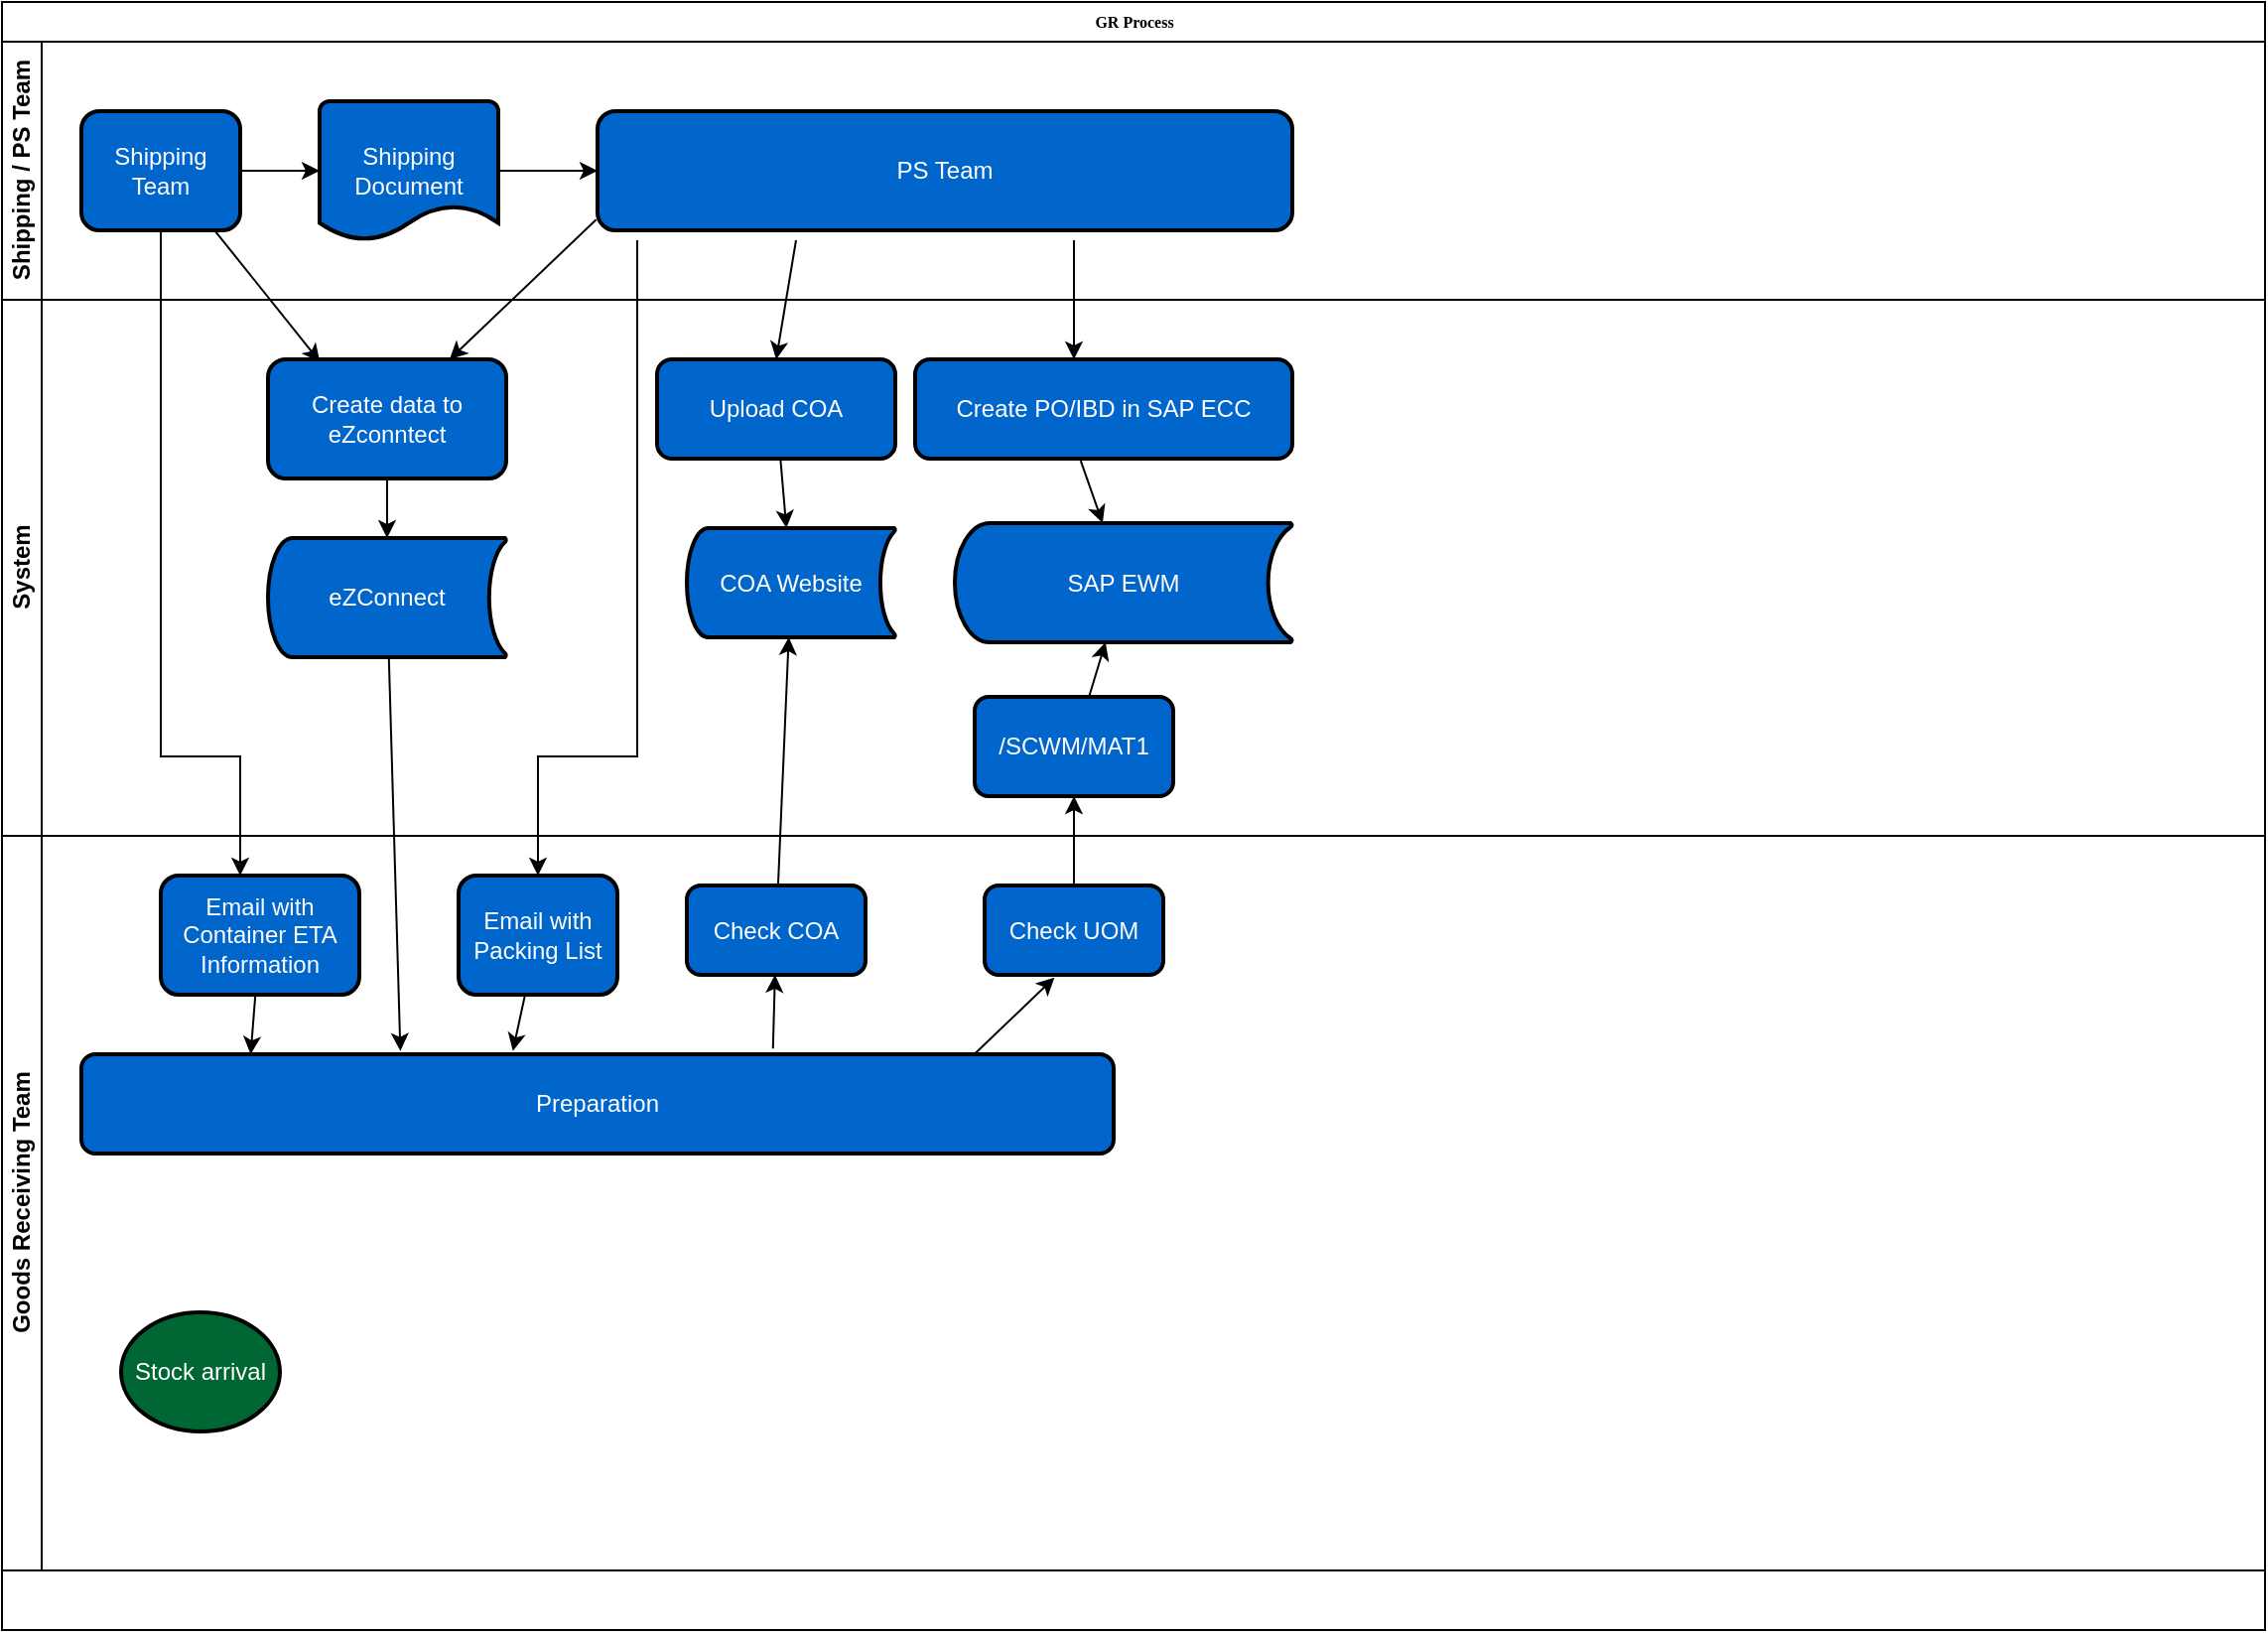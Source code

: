 <mxfile version="20.0.1" type="github">
  <diagram name="Page-1" id="c7488fd3-1785-93aa-aadb-54a6760d102a">
    <mxGraphModel dx="1489" dy="662" grid="1" gridSize="10" guides="1" tooltips="1" connect="1" arrows="1" fold="1" page="1" pageScale="1" pageWidth="1169" pageHeight="827" background="none" math="0" shadow="0">
      <root>
        <mxCell id="0" />
        <mxCell id="1" parent="0" />
        <mxCell id="2b4e8129b02d487f-1" value="GR Process" style="swimlane;html=1;childLayout=stackLayout;horizontal=1;startSize=20;horizontalStack=0;rounded=0;shadow=0;labelBackgroundColor=none;strokeWidth=1;fontFamily=Verdana;fontSize=8;align=center;" parent="1" vertex="1">
          <mxGeometry width="1140" height="820" as="geometry" />
        </mxCell>
        <mxCell id="Em4Xbs_RXhP2ANwOyE7_-39" value="" style="edgeStyle=none;rounded=0;orthogonalLoop=1;jettySize=auto;html=1;fontFamily=Helvetica;fontSize=12;fontColor=#FFFFFF;exitX=-0.002;exitY=0.911;exitDx=0;exitDy=0;exitPerimeter=0;" edge="1" parent="2b4e8129b02d487f-1" source="Em4Xbs_RXhP2ANwOyE7_-24" target="Em4Xbs_RXhP2ANwOyE7_-38">
          <mxGeometry relative="1" as="geometry" />
        </mxCell>
        <mxCell id="Em4Xbs_RXhP2ANwOyE7_-50" value="" style="edgeStyle=none;rounded=0;orthogonalLoop=1;jettySize=auto;html=1;fontFamily=Helvetica;fontSize=12;fontColor=#FFFFFF;" edge="1" parent="2b4e8129b02d487f-1">
          <mxGeometry relative="1" as="geometry">
            <mxPoint x="540" y="120" as="sourcePoint" />
            <mxPoint x="540" y="180" as="targetPoint" />
          </mxGeometry>
        </mxCell>
        <mxCell id="Em4Xbs_RXhP2ANwOyE7_-51" style="edgeStyle=none;rounded=0;orthogonalLoop=1;jettySize=auto;html=1;fontFamily=Helvetica;fontSize=12;fontColor=#FFFFFF;entryX=0.5;entryY=0;entryDx=0;entryDy=0;entryPerimeter=0;" edge="1" parent="2b4e8129b02d487f-1" target="Em4Xbs_RXhP2ANwOyE7_-27">
          <mxGeometry relative="1" as="geometry">
            <mxPoint x="400" y="120" as="sourcePoint" />
          </mxGeometry>
        </mxCell>
        <mxCell id="2b4e8129b02d487f-2" value="Shipping / PS Team" style="swimlane;html=1;startSize=20;horizontal=0;" parent="2b4e8129b02d487f-1" vertex="1">
          <mxGeometry y="20" width="1140" height="130" as="geometry">
            <mxRectangle y="20" width="990" height="20" as="alternateBounds" />
          </mxGeometry>
        </mxCell>
        <mxCell id="Em4Xbs_RXhP2ANwOyE7_-25" value="" style="edgeStyle=orthogonalEdgeStyle;curved=1;rounded=0;orthogonalLoop=1;jettySize=auto;html=1;fontFamily=Helvetica;fontSize=12;fontColor=#FFFFFF;" edge="1" parent="2b4e8129b02d487f-2" source="Em4Xbs_RXhP2ANwOyE7_-11" target="Em4Xbs_RXhP2ANwOyE7_-24">
          <mxGeometry relative="1" as="geometry" />
        </mxCell>
        <mxCell id="Em4Xbs_RXhP2ANwOyE7_-11" value="Shipping Document" style="strokeWidth=2;html=1;shape=mxgraph.flowchart.document2;whiteSpace=wrap;size=0.25;fillColor=#0066CC;fontColor=#FFFFFF;" vertex="1" parent="2b4e8129b02d487f-2">
          <mxGeometry x="160" y="30" width="90" height="70" as="geometry" />
        </mxCell>
        <mxCell id="Em4Xbs_RXhP2ANwOyE7_-24" value="PS Team" style="rounded=1;whiteSpace=wrap;html=1;fillColor=#0066CC;fontColor=#FFFFFF;strokeWidth=2;" vertex="1" parent="2b4e8129b02d487f-2">
          <mxGeometry x="300" y="35" width="350" height="60" as="geometry" />
        </mxCell>
        <mxCell id="Em4Xbs_RXhP2ANwOyE7_-56" value="" style="edgeStyle=none;rounded=0;orthogonalLoop=1;jettySize=auto;html=1;fontFamily=Helvetica;fontSize=12;fontColor=#FFFFFF;" edge="1" parent="2b4e8129b02d487f-2" source="Em4Xbs_RXhP2ANwOyE7_-55" target="Em4Xbs_RXhP2ANwOyE7_-11">
          <mxGeometry relative="1" as="geometry" />
        </mxCell>
        <mxCell id="Em4Xbs_RXhP2ANwOyE7_-55" value="Shipping Team" style="rounded=1;whiteSpace=wrap;html=1;fillColor=#0066CC;fontColor=#FFFFFF;strokeWidth=2;" vertex="1" parent="2b4e8129b02d487f-2">
          <mxGeometry x="40" y="35" width="80" height="60" as="geometry" />
        </mxCell>
        <mxCell id="Em4Xbs_RXhP2ANwOyE7_-58" value="" style="edgeStyle=orthogonalEdgeStyle;rounded=0;orthogonalLoop=1;jettySize=auto;html=1;fontFamily=Helvetica;fontSize=12;fontColor=#FFFFFF;elbow=vertical;" edge="1" parent="2b4e8129b02d487f-1" source="Em4Xbs_RXhP2ANwOyE7_-55" target="Em4Xbs_RXhP2ANwOyE7_-57">
          <mxGeometry relative="1" as="geometry">
            <Array as="points">
              <mxPoint x="80" y="380" />
              <mxPoint x="120" y="380" />
            </Array>
          </mxGeometry>
        </mxCell>
        <mxCell id="Em4Xbs_RXhP2ANwOyE7_-59" value="" style="edgeStyle=elbowEdgeStyle;rounded=0;orthogonalLoop=1;jettySize=auto;html=1;fontFamily=Helvetica;fontSize=12;fontColor=#FFFFFF;entryX=0.5;entryY=0;entryDx=0;entryDy=0;elbow=vertical;" edge="1" parent="2b4e8129b02d487f-1" target="Em4Xbs_RXhP2ANwOyE7_-60">
          <mxGeometry relative="1" as="geometry">
            <mxPoint x="320" y="120" as="sourcePoint" />
            <mxPoint x="270" y="400" as="targetPoint" />
            <Array as="points">
              <mxPoint x="260" y="380" />
            </Array>
          </mxGeometry>
        </mxCell>
        <mxCell id="Em4Xbs_RXhP2ANwOyE7_-64" style="rounded=0;orthogonalLoop=1;jettySize=auto;elbow=vertical;html=1;exitX=0.835;exitY=0.994;exitDx=0;exitDy=0;entryX=0.218;entryY=0.022;entryDx=0;entryDy=0;entryPerimeter=0;fontFamily=Helvetica;fontSize=12;fontColor=#FFFFFF;exitPerimeter=0;" edge="1" parent="2b4e8129b02d487f-1" source="Em4Xbs_RXhP2ANwOyE7_-55" target="Em4Xbs_RXhP2ANwOyE7_-38">
          <mxGeometry relative="1" as="geometry" />
        </mxCell>
        <mxCell id="Em4Xbs_RXhP2ANwOyE7_-65" value="" style="edgeStyle=none;rounded=0;orthogonalLoop=1;jettySize=auto;html=1;fontFamily=Helvetica;fontSize=12;fontColor=#FFFFFF;elbow=vertical;" edge="1" parent="2b4e8129b02d487f-1" source="Em4Xbs_RXhP2ANwOyE7_-63" target="Em4Xbs_RXhP2ANwOyE7_-36">
          <mxGeometry relative="1" as="geometry" />
        </mxCell>
        <mxCell id="Em4Xbs_RXhP2ANwOyE7_-68" value="" style="edgeStyle=none;rounded=0;orthogonalLoop=1;jettySize=auto;html=1;fontFamily=Helvetica;fontSize=12;fontColor=#FFFFFF;elbow=vertical;" edge="1" parent="2b4e8129b02d487f-1" source="Em4Xbs_RXhP2ANwOyE7_-66" target="Em4Xbs_RXhP2ANwOyE7_-67">
          <mxGeometry relative="1" as="geometry" />
        </mxCell>
        <mxCell id="Em4Xbs_RXhP2ANwOyE7_-9" value="System" style="swimlane;html=1;startSize=20;horizontal=0;" vertex="1" parent="2b4e8129b02d487f-1">
          <mxGeometry y="150" width="1140" height="270" as="geometry" />
        </mxCell>
        <mxCell id="Em4Xbs_RXhP2ANwOyE7_-27" value="Upload COA" style="rounded=1;whiteSpace=wrap;html=1;fillColor=#0066CC;fontColor=#FFFFFF;strokeWidth=2;" vertex="1" parent="Em4Xbs_RXhP2ANwOyE7_-9">
          <mxGeometry x="330" y="30" width="120" height="50" as="geometry" />
        </mxCell>
        <mxCell id="Em4Xbs_RXhP2ANwOyE7_-34" value="SAP EWM" style="strokeWidth=2;html=1;shape=mxgraph.flowchart.stored_data;whiteSpace=wrap;fontFamily=Helvetica;fontSize=12;fontColor=#FFFFFF;fillColor=#0066CC;" vertex="1" parent="Em4Xbs_RXhP2ANwOyE7_-9">
          <mxGeometry x="480" y="112.5" width="170" height="60" as="geometry" />
        </mxCell>
        <mxCell id="Em4Xbs_RXhP2ANwOyE7_-36" value="COA Website" style="strokeWidth=2;html=1;shape=mxgraph.flowchart.stored_data;whiteSpace=wrap;fontFamily=Helvetica;fontSize=12;fontColor=#FFFFFF;fillColor=#0066CC;" vertex="1" parent="Em4Xbs_RXhP2ANwOyE7_-9">
          <mxGeometry x="345" y="115" width="105" height="55" as="geometry" />
        </mxCell>
        <mxCell id="Em4Xbs_RXhP2ANwOyE7_-37" value="" style="edgeStyle=none;rounded=0;orthogonalLoop=1;jettySize=auto;html=1;fontFamily=Helvetica;fontSize=12;fontColor=#FFFFFF;" edge="1" parent="Em4Xbs_RXhP2ANwOyE7_-9" source="Em4Xbs_RXhP2ANwOyE7_-27" target="Em4Xbs_RXhP2ANwOyE7_-36">
          <mxGeometry relative="1" as="geometry" />
        </mxCell>
        <mxCell id="Em4Xbs_RXhP2ANwOyE7_-45" value="" style="edgeStyle=none;rounded=0;orthogonalLoop=1;jettySize=auto;html=1;fontFamily=Helvetica;fontSize=12;fontColor=#FFFFFF;" edge="1" parent="Em4Xbs_RXhP2ANwOyE7_-9" source="Em4Xbs_RXhP2ANwOyE7_-38" target="Em4Xbs_RXhP2ANwOyE7_-44">
          <mxGeometry relative="1" as="geometry" />
        </mxCell>
        <mxCell id="Em4Xbs_RXhP2ANwOyE7_-38" value="Create data to eZconntect" style="rounded=1;whiteSpace=wrap;html=1;fillColor=#0066CC;fontColor=#FFFFFF;strokeWidth=2;" vertex="1" parent="Em4Xbs_RXhP2ANwOyE7_-9">
          <mxGeometry x="134" y="30" width="120" height="60" as="geometry" />
        </mxCell>
        <mxCell id="Em4Xbs_RXhP2ANwOyE7_-44" value="eZConnect" style="strokeWidth=2;html=1;shape=mxgraph.flowchart.stored_data;whiteSpace=wrap;fontFamily=Helvetica;fontSize=12;fontColor=#FFFFFF;fillColor=#0066CC;" vertex="1" parent="Em4Xbs_RXhP2ANwOyE7_-9">
          <mxGeometry x="134" y="120" width="120" height="60" as="geometry" />
        </mxCell>
        <mxCell id="Em4Xbs_RXhP2ANwOyE7_-62" value="" style="edgeStyle=none;rounded=0;orthogonalLoop=1;jettySize=auto;html=1;fontFamily=Helvetica;fontSize=12;fontColor=#FFFFFF;exitX=0.439;exitY=1.022;exitDx=0;exitDy=0;exitPerimeter=0;" edge="1" parent="Em4Xbs_RXhP2ANwOyE7_-9" source="Em4Xbs_RXhP2ANwOyE7_-61" target="Em4Xbs_RXhP2ANwOyE7_-34">
          <mxGeometry relative="1" as="geometry" />
        </mxCell>
        <mxCell id="Em4Xbs_RXhP2ANwOyE7_-61" value="Create PO/IBD in SAP ECC" style="rounded=1;whiteSpace=wrap;html=1;fillColor=#0066CC;fontColor=#FFFFFF;strokeWidth=2;" vertex="1" parent="Em4Xbs_RXhP2ANwOyE7_-9">
          <mxGeometry x="460" y="30" width="190" height="50" as="geometry" />
        </mxCell>
        <mxCell id="Em4Xbs_RXhP2ANwOyE7_-71" value="" style="edgeStyle=none;rounded=0;orthogonalLoop=1;jettySize=auto;html=1;fontFamily=Helvetica;fontSize=12;fontColor=#FFFFFF;elbow=vertical;" edge="1" parent="Em4Xbs_RXhP2ANwOyE7_-9" source="Em4Xbs_RXhP2ANwOyE7_-67" target="Em4Xbs_RXhP2ANwOyE7_-34">
          <mxGeometry relative="1" as="geometry" />
        </mxCell>
        <mxCell id="Em4Xbs_RXhP2ANwOyE7_-67" value="/SCWM/MAT1" style="rounded=1;whiteSpace=wrap;html=1;absoluteArcSize=1;arcSize=14;strokeWidth=2;fontFamily=Helvetica;fontSize=12;fontColor=#FFFFFF;fillColor=#0066CC;" vertex="1" parent="Em4Xbs_RXhP2ANwOyE7_-9">
          <mxGeometry x="490" y="200" width="100" height="50" as="geometry" />
        </mxCell>
        <mxCell id="2b4e8129b02d487f-3" value="Goods Receiving Team" style="swimlane;html=1;startSize=20;horizontal=0;" parent="2b4e8129b02d487f-1" vertex="1">
          <mxGeometry y="420" width="1140" height="370" as="geometry" />
        </mxCell>
        <mxCell id="Em4Xbs_RXhP2ANwOyE7_-10" value="Stock arrival" style="strokeWidth=2;html=1;shape=mxgraph.flowchart.start_2;whiteSpace=wrap;fillColor=#006633;fontColor=#FFFFFF;" vertex="1" parent="2b4e8129b02d487f-3">
          <mxGeometry x="60" y="240" width="80" height="60" as="geometry" />
        </mxCell>
        <mxCell id="Em4Xbs_RXhP2ANwOyE7_-72" value="" style="edgeStyle=none;rounded=0;orthogonalLoop=1;jettySize=auto;html=1;fontFamily=Helvetica;fontSize=12;fontColor=#FFFFFF;elbow=vertical;entryX=0.164;entryY=0;entryDx=0;entryDy=0;entryPerimeter=0;" edge="1" parent="2b4e8129b02d487f-3" source="Em4Xbs_RXhP2ANwOyE7_-57" target="Em4Xbs_RXhP2ANwOyE7_-69">
          <mxGeometry relative="1" as="geometry" />
        </mxCell>
        <mxCell id="Em4Xbs_RXhP2ANwOyE7_-57" value="Email with Container ETA Information" style="whiteSpace=wrap;html=1;fillColor=#0066CC;fontColor=#FFFFFF;rounded=1;strokeWidth=2;" vertex="1" parent="2b4e8129b02d487f-3">
          <mxGeometry x="80" y="20" width="100" height="60" as="geometry" />
        </mxCell>
        <mxCell id="Em4Xbs_RXhP2ANwOyE7_-73" value="" style="edgeStyle=none;rounded=0;orthogonalLoop=1;jettySize=auto;html=1;fontFamily=Helvetica;fontSize=12;fontColor=#FFFFFF;elbow=vertical;entryX=0.418;entryY=-0.033;entryDx=0;entryDy=0;entryPerimeter=0;" edge="1" parent="2b4e8129b02d487f-3" source="Em4Xbs_RXhP2ANwOyE7_-60" target="Em4Xbs_RXhP2ANwOyE7_-69">
          <mxGeometry relative="1" as="geometry" />
        </mxCell>
        <mxCell id="Em4Xbs_RXhP2ANwOyE7_-60" value="Email with Packing List" style="whiteSpace=wrap;html=1;fillColor=#0066CC;fontColor=#FFFFFF;rounded=1;strokeWidth=2;" vertex="1" parent="2b4e8129b02d487f-3">
          <mxGeometry x="230" y="20" width="80" height="60" as="geometry" />
        </mxCell>
        <mxCell id="Em4Xbs_RXhP2ANwOyE7_-63" value="Check COA" style="rounded=1;whiteSpace=wrap;html=1;absoluteArcSize=1;arcSize=14;strokeWidth=2;fontFamily=Helvetica;fontSize=12;fontColor=#FFFFFF;fillColor=#0066CC;" vertex="1" parent="2b4e8129b02d487f-3">
          <mxGeometry x="345" y="25" width="90" height="45" as="geometry" />
        </mxCell>
        <mxCell id="Em4Xbs_RXhP2ANwOyE7_-66" value="Check UOM" style="rounded=1;whiteSpace=wrap;html=1;absoluteArcSize=1;arcSize=14;strokeWidth=2;fontFamily=Helvetica;fontSize=12;fontColor=#FFFFFF;fillColor=#0066CC;" vertex="1" parent="2b4e8129b02d487f-3">
          <mxGeometry x="495" y="25" width="90" height="45" as="geometry" />
        </mxCell>
        <mxCell id="Em4Xbs_RXhP2ANwOyE7_-74" value="" style="edgeStyle=none;rounded=0;orthogonalLoop=1;jettySize=auto;html=1;fontFamily=Helvetica;fontSize=12;fontColor=#FFFFFF;elbow=vertical;exitX=0.67;exitY=-0.057;exitDx=0;exitDy=0;exitPerimeter=0;" edge="1" parent="2b4e8129b02d487f-3" source="Em4Xbs_RXhP2ANwOyE7_-69" target="Em4Xbs_RXhP2ANwOyE7_-63">
          <mxGeometry relative="1" as="geometry" />
        </mxCell>
        <mxCell id="Em4Xbs_RXhP2ANwOyE7_-75" value="" style="edgeStyle=none;rounded=0;orthogonalLoop=1;jettySize=auto;html=1;fontFamily=Helvetica;fontSize=12;fontColor=#FFFFFF;elbow=vertical;entryX=0.391;entryY=1.03;entryDx=0;entryDy=0;entryPerimeter=0;exitX=0.865;exitY=0;exitDx=0;exitDy=0;exitPerimeter=0;" edge="1" parent="2b4e8129b02d487f-3" source="Em4Xbs_RXhP2ANwOyE7_-69" target="Em4Xbs_RXhP2ANwOyE7_-66">
          <mxGeometry relative="1" as="geometry" />
        </mxCell>
        <mxCell id="Em4Xbs_RXhP2ANwOyE7_-69" value="Preparation" style="rounded=1;whiteSpace=wrap;html=1;absoluteArcSize=1;arcSize=14;strokeWidth=2;fontFamily=Helvetica;fontSize=12;fontColor=#FFFFFF;fillColor=#0066CC;" vertex="1" parent="2b4e8129b02d487f-3">
          <mxGeometry x="40" y="110" width="520" height="50" as="geometry" />
        </mxCell>
        <mxCell id="Em4Xbs_RXhP2ANwOyE7_-70" style="rounded=0;orthogonalLoop=1;jettySize=auto;html=1;entryX=0.309;entryY=-0.033;entryDx=0;entryDy=0;entryPerimeter=0;fontFamily=Helvetica;fontSize=12;fontColor=#FFFFFF;elbow=vertical;" edge="1" parent="2b4e8129b02d487f-1" source="Em4Xbs_RXhP2ANwOyE7_-44" target="Em4Xbs_RXhP2ANwOyE7_-69">
          <mxGeometry relative="1" as="geometry" />
        </mxCell>
      </root>
    </mxGraphModel>
  </diagram>
</mxfile>
